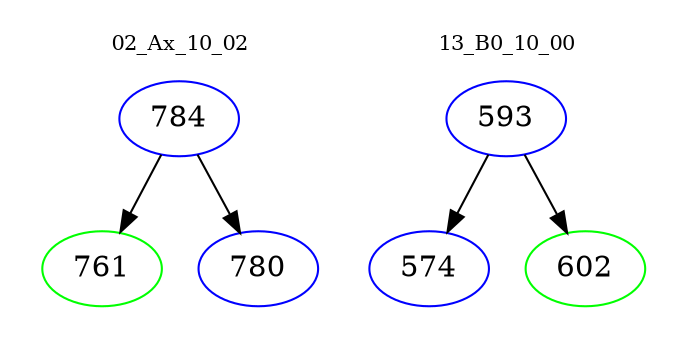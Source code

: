digraph{
subgraph cluster_0 {
color = white
label = "02_Ax_10_02";
fontsize=10;
T0_784 [label="784", color="blue"]
T0_784 -> T0_761 [color="black"]
T0_761 [label="761", color="green"]
T0_784 -> T0_780 [color="black"]
T0_780 [label="780", color="blue"]
}
subgraph cluster_1 {
color = white
label = "13_B0_10_00";
fontsize=10;
T1_593 [label="593", color="blue"]
T1_593 -> T1_574 [color="black"]
T1_574 [label="574", color="blue"]
T1_593 -> T1_602 [color="black"]
T1_602 [label="602", color="green"]
}
}
